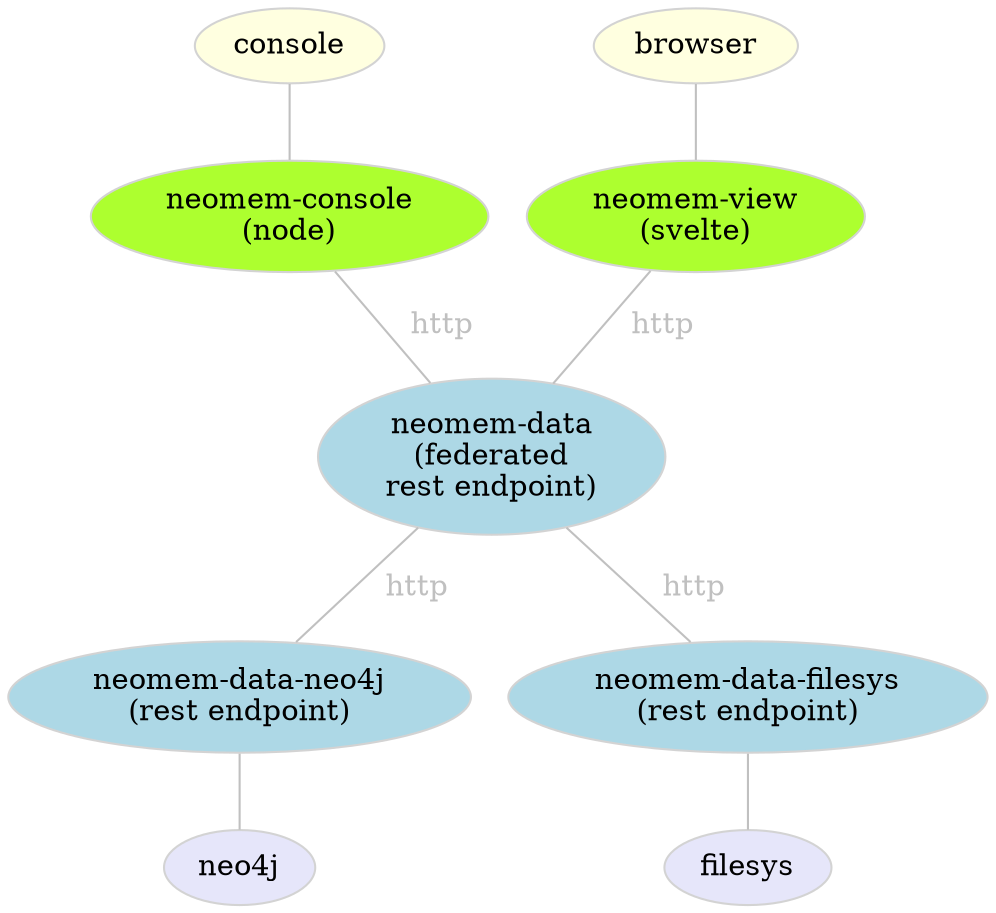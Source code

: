 // this version has a neomem-commands intermediary, 
// which might not happen. 

graph "neomem" {


  // styles
  // rankdir=LR; // left-to-right
  node [ color=lightgray; fillcolor=lightblue; style=filled ]; // default
  edge [ color=gray, fontcolor=gray ]; // default

  // nodes
  console [ fillcolor=lightyellow ];
  browser [ fillcolor=lightyellow ];
  neomemView [ label="neomem-view\n(svelte)"; fillcolor=greenyellow ];
  neomemConsole [label="neomem-console\n(node)"; fillcolor=greenyellow ];
  // neomemCommands [label="neomem-commands\n(js lib)"; fillcolor=yellow ];
  neomemData [label="neomem-data\n(federated\nrest endpoint)"];
  neomemDataNeo4j [label="neomem-data-neo4j\n(rest endpoint)"];
  neomemDataFilesys [label="neomem-data-filesys\n(rest endpoint)"];
  neo4j [ fillcolor=lavender ];
  filesys [ fillcolor=lavender ];

  // edges
  browser -- neomemView;
  console -- neomemConsole;
  // neomemView -- neomemCommands;
  // neomemConsole -- neomemCommands;
  // neomemCommands -- neomemData [ label=" http" ];
  neomemConsole -- neomemData [ label="  http" ];
  neomemView -- neomemData [ label="  http" ];
  neomemData -- neomemDataNeo4j [ label="  http" ];
  neomemData -- neomemDataFilesys [  label="  http" ];
  neomemDataNeo4j -- neo4j;
  neomemDataFilesys -- filesys;
}
